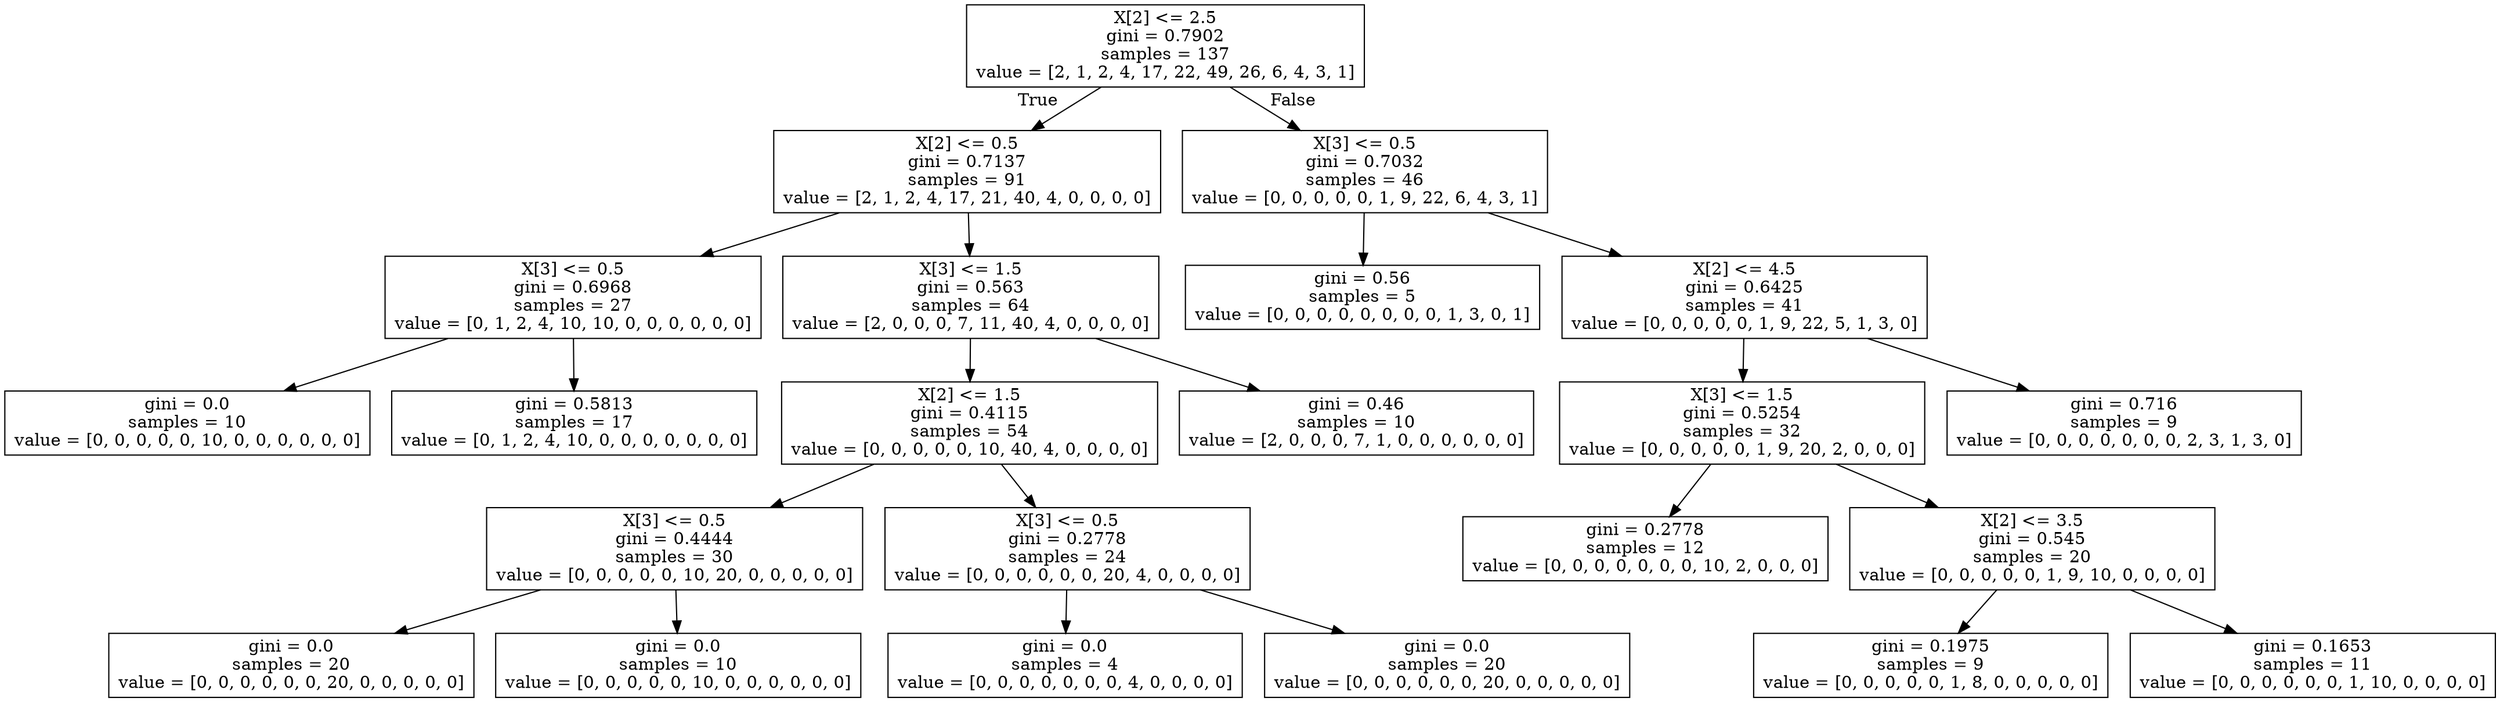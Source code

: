 digraph Tree {
node [shape=box] ;
0 [label="X[2] <= 2.5\ngini = 0.7902\nsamples = 137\nvalue = [2, 1, 2, 4, 17, 22, 49, 26, 6, 4, 3, 1]"] ;
1 [label="X[2] <= 0.5\ngini = 0.7137\nsamples = 91\nvalue = [2, 1, 2, 4, 17, 21, 40, 4, 0, 0, 0, 0]"] ;
0 -> 1 [labeldistance=2.5, labelangle=45, headlabel="True"] ;
2 [label="X[3] <= 0.5\ngini = 0.6968\nsamples = 27\nvalue = [0, 1, 2, 4, 10, 10, 0, 0, 0, 0, 0, 0]"] ;
1 -> 2 ;
3 [label="gini = 0.0\nsamples = 10\nvalue = [0, 0, 0, 0, 0, 10, 0, 0, 0, 0, 0, 0]"] ;
2 -> 3 ;
4 [label="gini = 0.5813\nsamples = 17\nvalue = [0, 1, 2, 4, 10, 0, 0, 0, 0, 0, 0, 0]"] ;
2 -> 4 ;
5 [label="X[3] <= 1.5\ngini = 0.563\nsamples = 64\nvalue = [2, 0, 0, 0, 7, 11, 40, 4, 0, 0, 0, 0]"] ;
1 -> 5 ;
6 [label="X[2] <= 1.5\ngini = 0.4115\nsamples = 54\nvalue = [0, 0, 0, 0, 0, 10, 40, 4, 0, 0, 0, 0]"] ;
5 -> 6 ;
7 [label="X[3] <= 0.5\ngini = 0.4444\nsamples = 30\nvalue = [0, 0, 0, 0, 0, 10, 20, 0, 0, 0, 0, 0]"] ;
6 -> 7 ;
8 [label="gini = 0.0\nsamples = 20\nvalue = [0, 0, 0, 0, 0, 0, 20, 0, 0, 0, 0, 0]"] ;
7 -> 8 ;
9 [label="gini = 0.0\nsamples = 10\nvalue = [0, 0, 0, 0, 0, 10, 0, 0, 0, 0, 0, 0]"] ;
7 -> 9 ;
10 [label="X[3] <= 0.5\ngini = 0.2778\nsamples = 24\nvalue = [0, 0, 0, 0, 0, 0, 20, 4, 0, 0, 0, 0]"] ;
6 -> 10 ;
11 [label="gini = 0.0\nsamples = 4\nvalue = [0, 0, 0, 0, 0, 0, 0, 4, 0, 0, 0, 0]"] ;
10 -> 11 ;
12 [label="gini = 0.0\nsamples = 20\nvalue = [0, 0, 0, 0, 0, 0, 20, 0, 0, 0, 0, 0]"] ;
10 -> 12 ;
13 [label="gini = 0.46\nsamples = 10\nvalue = [2, 0, 0, 0, 7, 1, 0, 0, 0, 0, 0, 0]"] ;
5 -> 13 ;
14 [label="X[3] <= 0.5\ngini = 0.7032\nsamples = 46\nvalue = [0, 0, 0, 0, 0, 1, 9, 22, 6, 4, 3, 1]"] ;
0 -> 14 [labeldistance=2.5, labelangle=-45, headlabel="False"] ;
15 [label="gini = 0.56\nsamples = 5\nvalue = [0, 0, 0, 0, 0, 0, 0, 0, 1, 3, 0, 1]"] ;
14 -> 15 ;
16 [label="X[2] <= 4.5\ngini = 0.6425\nsamples = 41\nvalue = [0, 0, 0, 0, 0, 1, 9, 22, 5, 1, 3, 0]"] ;
14 -> 16 ;
17 [label="X[3] <= 1.5\ngini = 0.5254\nsamples = 32\nvalue = [0, 0, 0, 0, 0, 1, 9, 20, 2, 0, 0, 0]"] ;
16 -> 17 ;
18 [label="gini = 0.2778\nsamples = 12\nvalue = [0, 0, 0, 0, 0, 0, 0, 10, 2, 0, 0, 0]"] ;
17 -> 18 ;
19 [label="X[2] <= 3.5\ngini = 0.545\nsamples = 20\nvalue = [0, 0, 0, 0, 0, 1, 9, 10, 0, 0, 0, 0]"] ;
17 -> 19 ;
20 [label="gini = 0.1975\nsamples = 9\nvalue = [0, 0, 0, 0, 0, 1, 8, 0, 0, 0, 0, 0]"] ;
19 -> 20 ;
21 [label="gini = 0.1653\nsamples = 11\nvalue = [0, 0, 0, 0, 0, 0, 1, 10, 0, 0, 0, 0]"] ;
19 -> 21 ;
22 [label="gini = 0.716\nsamples = 9\nvalue = [0, 0, 0, 0, 0, 0, 0, 2, 3, 1, 3, 0]"] ;
16 -> 22 ;
}